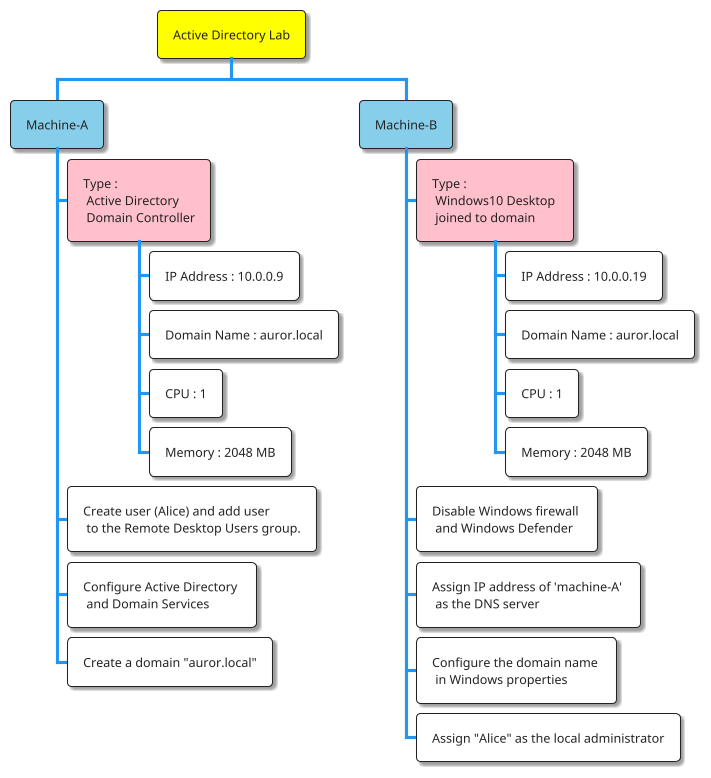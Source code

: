 @startwbs
!theme materia
*[#yellow] Active Directory Lab
**[#SkyBlue] Machine-A
***[#pink] Type : \n Active Directory \n Domain Controller
**** IP Address : 10.0.0.9
**** Domain Name : auror.local
**** CPU : 1
**** Memory : 2048 MB
*** Create user (Alice) and add user \n to the Remote Desktop Users group.
*** Configure Active Directory \n and Domain Services
*** Create a domain "auror.local"
**[#SkyBlue] Machine-B
***[#pink] Type : \n Windows10 Desktop \n joined to domain
**** IP Address : 10.0.0.19
**** Domain Name : auror.local
**** CPU : 1
**** Memory : 2048 MB
*** Disable Windows firewall \n and Windows Defender
*** Assign IP address of 'machine-A' \n as the DNS server
*** Configure the domain name \n in Windows properties
*** Assign "Alice" as the local administrator
@endwbs
